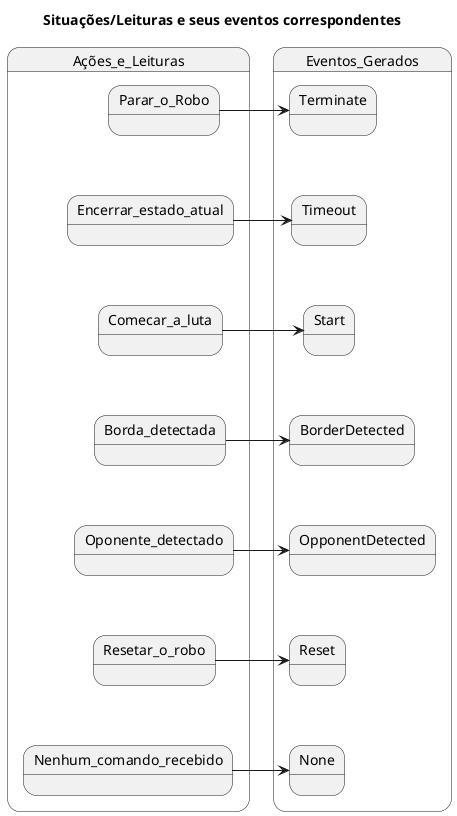 @startuml Events

title Situações/Leituras e seus eventos correspondentes


state Ações_e_Leituras{
    Parar_o_Robo -[hidden]-> Encerrar_estado_atual
    Encerrar_estado_atual -[hidden]-> Comecar_a_luta
    Comecar_a_luta -[hidden]-> Borda_detectada
    Borda_detectada -[hidden]-> Oponente_detectado
    Oponente_detectado -[hidden]-> Resetar_o_robo
    Resetar_o_robo -[hidden]-> Nenhum_comando_recebido
}
state Eventos_Gerados{
    Terminate -[hidden]-> Timeout
    Timeout -[hidden]-> Start
    Start -[hidden]-> BorderDetected
    BorderDetected -[hidden]-> OpponentDetected
    OpponentDetected -[hidden]-> Reset
    Reset -[hidden]-> None
}

Parar_o_Robo -> Terminate
Encerrar_estado_atual -> Timeout
Comecar_a_luta -> Start
Borda_detectada -> BorderDetected
Oponente_detectado -> OpponentDetected
Resetar_o_robo -> Reset
Nenhum_comando_recebido -> None
/'
' Descrições
'/


@enduml